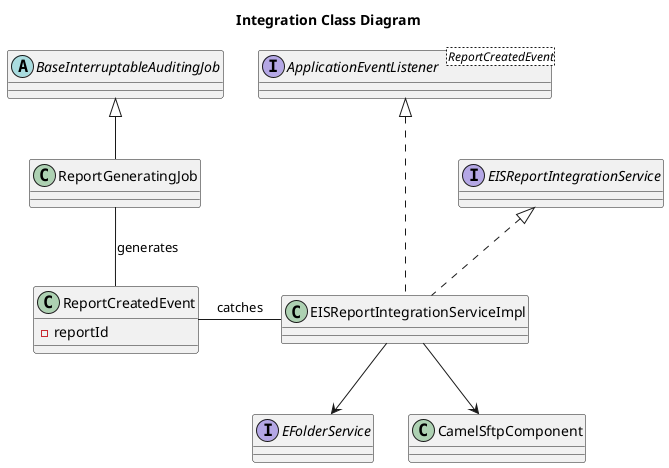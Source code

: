 @startuml

title Integration Class Diagram

interface ApplicationEventListener<ReportCreatedEvent>
interface EISReportIntegrationService
class EISReportIntegrationServiceImpl

interface EFolderService
class CamelSftpComponent
class ReportCreatedEvent {
 - reportId
}

EISReportIntegrationService <|.. EISReportIntegrationServiceImpl
EISReportIntegrationServiceImpl --> EFolderService
EISReportIntegrationServiceImpl --> CamelSftpComponent
ApplicationEventListener <|-down.. EISReportIntegrationServiceImpl

'jobs

abstract class BaseInterruptableAuditingJob
class ReportGeneratingJob

ReportGeneratingJob -up-|> BaseInterruptableAuditingJob
ReportGeneratingJob -- ReportCreatedEvent : generates
ReportCreatedEvent -right- EISReportIntegrationServiceImpl : catches

@enduml